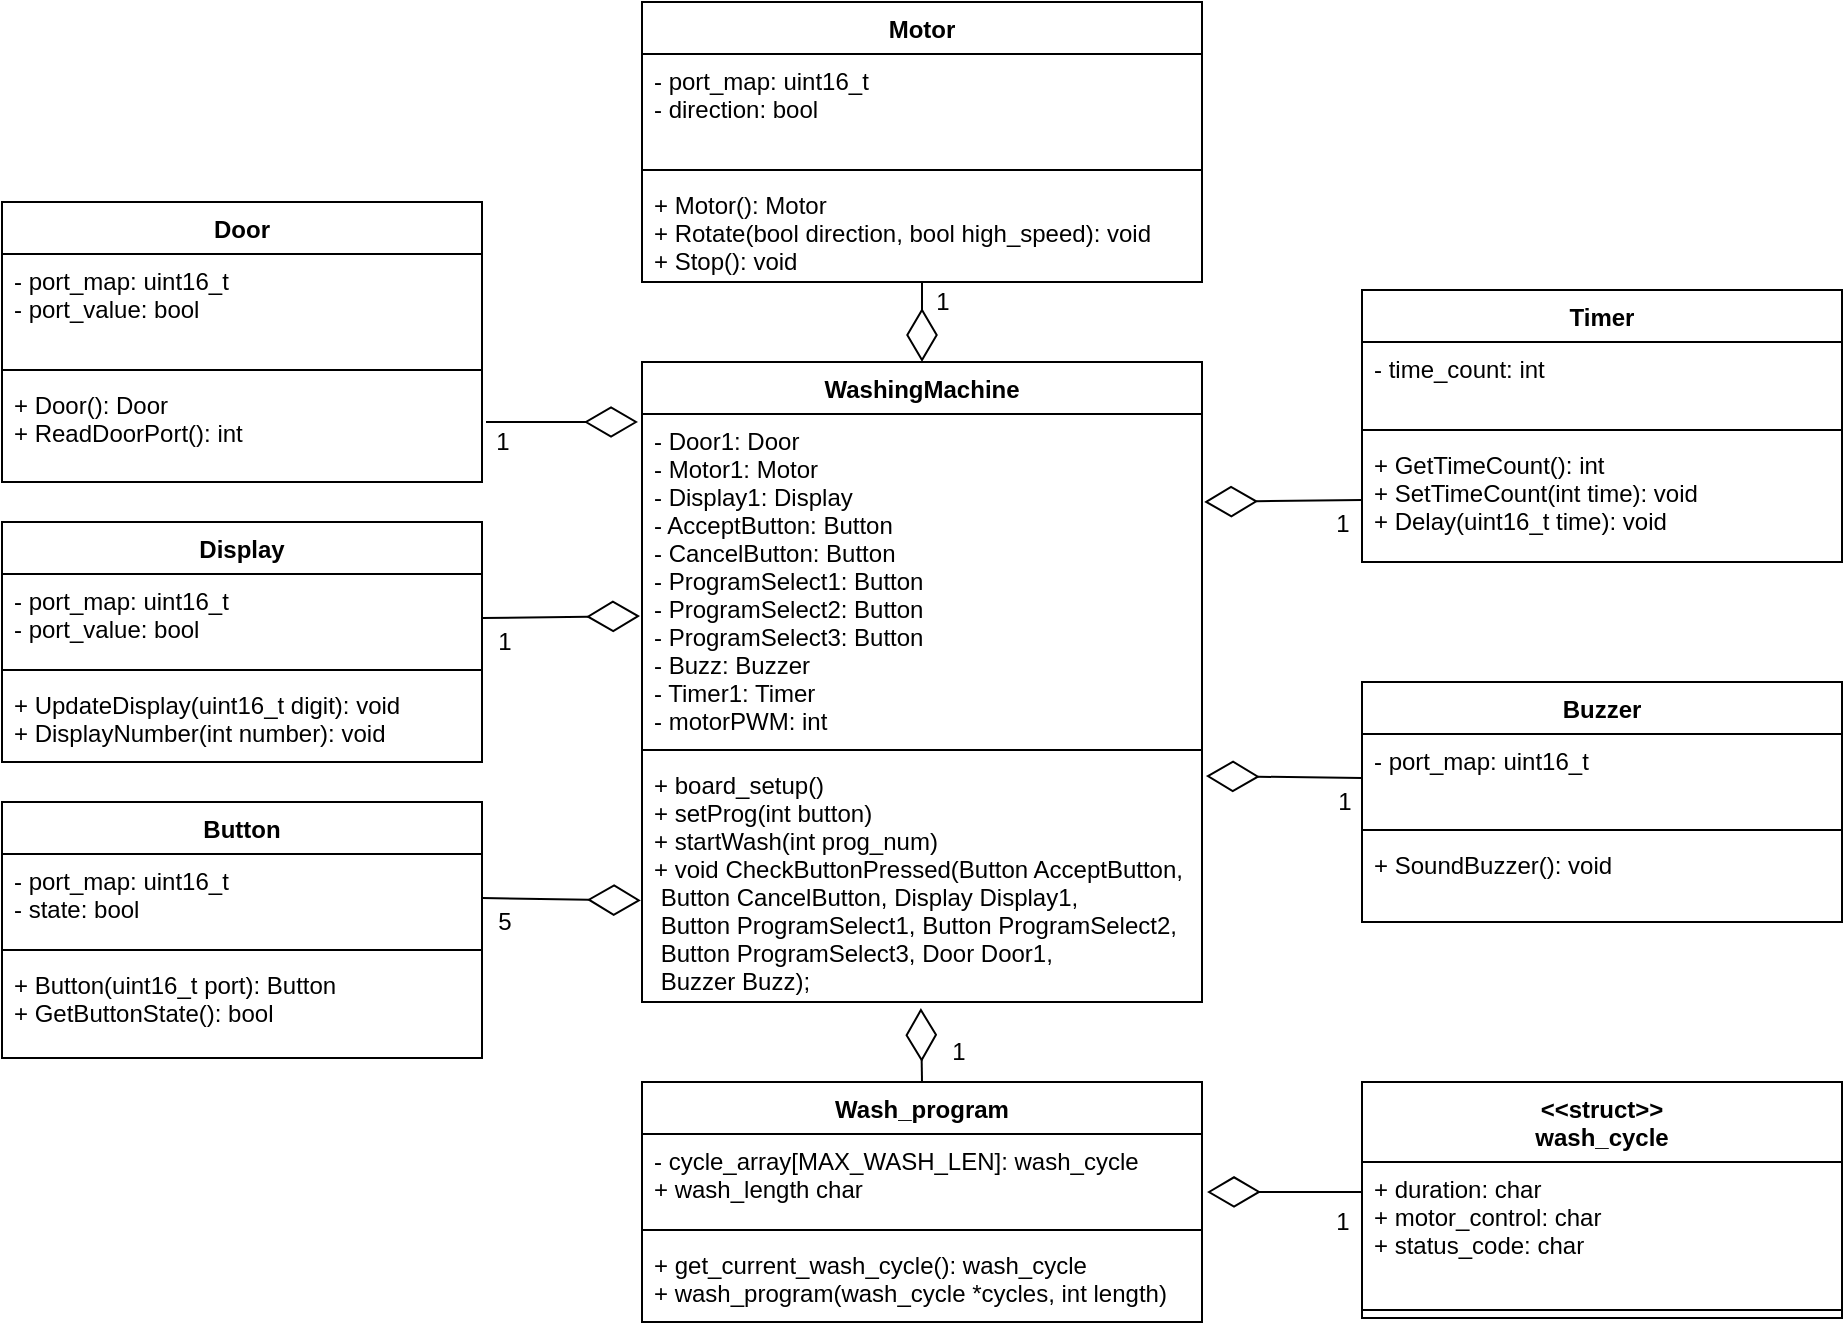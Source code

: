 <mxfile version="12.9.2" type="device"><diagram id="pVsU2oSZBVo4-2c2Bmzq" name="Page-1"><mxGraphModel dx="1000" dy="1004" grid="1" gridSize="10" guides="1" tooltips="1" connect="1" arrows="1" fold="1" page="1" pageScale="1" pageWidth="850" pageHeight="1100" math="0" shadow="0"><root><mxCell id="0"/><mxCell id="1" parent="0"/><mxCell id="GTc1a9FZaYtlcI2hHJO6-22" value="" style="endArrow=diamondThin;endFill=0;endSize=24;html=1;exitX=0;exitY=0.5;exitDx=0;exitDy=0;entryX=1.007;entryY=0.074;entryDx=0;entryDy=0;entryPerimeter=0;" parent="1" edge="1" target="VJXKtaoYKsOkJ8yRL-eg-15" source="hfVv41pX3rPB13CAI_6Z-10"><mxGeometry width="160" relative="1" as="geometry"><mxPoint x="960" y="690" as="sourcePoint"/><mxPoint x="930" y="688" as="targetPoint"/></mxGeometry></mxCell><mxCell id="GTc1a9FZaYtlcI2hHJO6-23" value="1" style="text;html=1;resizable=0;points=[];align=center;verticalAlign=middle;labelBackgroundColor=#ffffff;" parent="GTc1a9FZaYtlcI2hHJO6-22" vertex="1" connectable="0"><mxGeometry x="-0.563" relative="1" as="geometry"><mxPoint x="7.71" y="11.73" as="offset"/></mxGeometry></mxCell><mxCell id="hfVv41pX3rPB13CAI_6Z-5" value="Motor" style="swimlane;fontStyle=1;align=center;verticalAlign=top;childLayout=stackLayout;horizontal=1;startSize=26;horizontalStack=0;resizeParent=1;resizeParentMax=0;resizeLast=0;collapsible=1;marginBottom=0;" parent="1" vertex="1"><mxGeometry x="640" y="300" width="280" height="140" as="geometry"/></mxCell><mxCell id="hfVv41pX3rPB13CAI_6Z-6" value="- port_map: uint16_t&#10;- direction: bool" style="text;strokeColor=none;fillColor=none;align=left;verticalAlign=top;spacingLeft=4;spacingRight=4;overflow=hidden;rotatable=0;points=[[0,0.5],[1,0.5]];portConstraint=eastwest;" parent="hfVv41pX3rPB13CAI_6Z-5" vertex="1"><mxGeometry y="26" width="280" height="54" as="geometry"/></mxCell><mxCell id="hfVv41pX3rPB13CAI_6Z-7" value="" style="line;strokeWidth=1;fillColor=none;align=left;verticalAlign=middle;spacingTop=-1;spacingLeft=3;spacingRight=3;rotatable=0;labelPosition=right;points=[];portConstraint=eastwest;" parent="hfVv41pX3rPB13CAI_6Z-5" vertex="1"><mxGeometry y="80" width="280" height="8" as="geometry"/></mxCell><mxCell id="hfVv41pX3rPB13CAI_6Z-8" value="+ Motor(): Motor&#10;+ Rotate(bool direction, bool high_speed): void&#10;+ Stop(): void" style="text;strokeColor=none;fillColor=none;align=left;verticalAlign=top;spacingLeft=4;spacingRight=4;overflow=hidden;rotatable=0;points=[[0,0.5],[1,0.5]];portConstraint=eastwest;" parent="hfVv41pX3rPB13CAI_6Z-5" vertex="1"><mxGeometry y="88" width="280" height="52" as="geometry"/></mxCell><mxCell id="hfVv41pX3rPB13CAI_6Z-9" value="Buzzer" style="swimlane;fontStyle=1;align=center;verticalAlign=top;childLayout=stackLayout;horizontal=1;startSize=26;horizontalStack=0;resizeParent=1;resizeParentMax=0;resizeLast=0;collapsible=1;marginBottom=0;" parent="1" vertex="1"><mxGeometry x="1000" y="640" width="240" height="120" as="geometry"/></mxCell><mxCell id="hfVv41pX3rPB13CAI_6Z-10" value="- port_map: uint16_t" style="text;strokeColor=none;fillColor=none;align=left;verticalAlign=top;spacingLeft=4;spacingRight=4;overflow=hidden;rotatable=0;points=[[0,0.5],[1,0.5]];portConstraint=eastwest;" parent="hfVv41pX3rPB13CAI_6Z-9" vertex="1"><mxGeometry y="26" width="240" height="44" as="geometry"/></mxCell><mxCell id="hfVv41pX3rPB13CAI_6Z-11" value="" style="line;strokeWidth=1;fillColor=none;align=left;verticalAlign=middle;spacingTop=-1;spacingLeft=3;spacingRight=3;rotatable=0;labelPosition=right;points=[];portConstraint=eastwest;" parent="hfVv41pX3rPB13CAI_6Z-9" vertex="1"><mxGeometry y="70" width="240" height="8" as="geometry"/></mxCell><mxCell id="hfVv41pX3rPB13CAI_6Z-12" value="+ SoundBuzzer(): void" style="text;strokeColor=none;fillColor=none;align=left;verticalAlign=top;spacingLeft=4;spacingRight=4;overflow=hidden;rotatable=0;points=[[0,0.5],[1,0.5]];portConstraint=eastwest;" parent="hfVv41pX3rPB13CAI_6Z-9" vertex="1"><mxGeometry y="78" width="240" height="42" as="geometry"/></mxCell><mxCell id="VJXKtaoYKsOkJ8yRL-eg-2" value="" style="endArrow=diamondThin;endFill=0;endSize=24;html=1;exitX=1;exitY=0.5;exitDx=0;exitDy=0;entryX=-0.002;entryY=0.584;entryDx=0;entryDy=0;entryPerimeter=0;" edge="1" parent="1" source="hfVv41pX3rPB13CAI_6Z-2" target="VJXKtaoYKsOkJ8yRL-eg-15"><mxGeometry width="160" relative="1" as="geometry"><mxPoint x="530" y="678.89" as="sourcePoint"/><mxPoint x="610" y="758.89" as="targetPoint"/></mxGeometry></mxCell><mxCell id="VJXKtaoYKsOkJ8yRL-eg-3" value="5" style="text;html=1;resizable=0;points=[];align=center;verticalAlign=middle;labelBackgroundColor=#ffffff;" vertex="1" connectable="0" parent="VJXKtaoYKsOkJ8yRL-eg-2"><mxGeometry x="-0.563" relative="1" as="geometry"><mxPoint x="-7.14" y="11.73" as="offset"/></mxGeometry></mxCell><mxCell id="VJXKtaoYKsOkJ8yRL-eg-4" value="" style="endArrow=diamondThin;endFill=0;endSize=24;html=1;exitX=1;exitY=0.5;exitDx=0;exitDy=0;" edge="1" parent="1" source="hfVv41pX3rPB13CAI_6Z-14"><mxGeometry width="160" relative="1" as="geometry"><mxPoint x="980" y="630" as="sourcePoint"/><mxPoint x="639" y="607" as="targetPoint"/></mxGeometry></mxCell><mxCell id="VJXKtaoYKsOkJ8yRL-eg-5" value="1" style="text;html=1;resizable=0;points=[];align=center;verticalAlign=middle;labelBackgroundColor=#ffffff;" vertex="1" connectable="0" parent="VJXKtaoYKsOkJ8yRL-eg-4"><mxGeometry x="-0.563" relative="1" as="geometry"><mxPoint x="-7.24" y="12.22" as="offset"/></mxGeometry></mxCell><mxCell id="VJXKtaoYKsOkJ8yRL-eg-6" value="" style="endArrow=diamondThin;endFill=0;endSize=24;html=1;exitX=0;exitY=0.5;exitDx=0;exitDy=0;entryX=1.004;entryY=0.268;entryDx=0;entryDy=0;entryPerimeter=0;" edge="1" parent="1" source="hfVv41pX3rPB13CAI_6Z-25" target="VJXKtaoYKsOkJ8yRL-eg-13"><mxGeometry width="160" relative="1" as="geometry"><mxPoint x="990" y="720" as="sourcePoint"/><mxPoint x="924" y="539" as="targetPoint"/></mxGeometry></mxCell><mxCell id="VJXKtaoYKsOkJ8yRL-eg-7" value="1" style="text;html=1;resizable=0;points=[];align=center;verticalAlign=middle;labelBackgroundColor=#ffffff;" vertex="1" connectable="0" parent="VJXKtaoYKsOkJ8yRL-eg-6"><mxGeometry x="-0.563" relative="1" as="geometry"><mxPoint x="6.57" y="11.1" as="offset"/></mxGeometry></mxCell><mxCell id="VJXKtaoYKsOkJ8yRL-eg-8" value="" style="endArrow=diamondThin;endFill=0;endSize=24;html=1;exitX=0.5;exitY=1;exitDx=0;exitDy=0;exitPerimeter=0;" edge="1" parent="1" source="hfVv41pX3rPB13CAI_6Z-8"><mxGeometry width="160" relative="1" as="geometry"><mxPoint x="1000" y="730" as="sourcePoint"/><mxPoint x="780" y="480" as="targetPoint"/></mxGeometry></mxCell><mxCell id="VJXKtaoYKsOkJ8yRL-eg-9" value="1" style="text;html=1;resizable=0;points=[];align=center;verticalAlign=middle;labelBackgroundColor=#ffffff;" vertex="1" connectable="0" parent="VJXKtaoYKsOkJ8yRL-eg-8"><mxGeometry x="-0.563" relative="1" as="geometry"><mxPoint x="10" y="1.2" as="offset"/></mxGeometry></mxCell><mxCell id="VJXKtaoYKsOkJ8yRL-eg-10" value="" style="endArrow=diamondThin;endFill=0;endSize=24;html=1;" edge="1" parent="1"><mxGeometry width="160" relative="1" as="geometry"><mxPoint x="562" y="510" as="sourcePoint"/><mxPoint x="638" y="510" as="targetPoint"/></mxGeometry></mxCell><mxCell id="VJXKtaoYKsOkJ8yRL-eg-11" value="1" style="text;html=1;resizable=0;points=[];align=center;verticalAlign=middle;labelBackgroundColor=#ffffff;" vertex="1" connectable="0" parent="VJXKtaoYKsOkJ8yRL-eg-10"><mxGeometry x="-0.563" relative="1" as="geometry"><mxPoint x="-8.57" y="10" as="offset"/></mxGeometry></mxCell><mxCell id="VJXKtaoYKsOkJ8yRL-eg-12" value="WashingMachine" style="swimlane;fontStyle=1;align=center;verticalAlign=top;childLayout=stackLayout;horizontal=1;startSize=26;horizontalStack=0;resizeParent=1;resizeParentMax=0;resizeLast=0;collapsible=1;marginBottom=0;" vertex="1" parent="1"><mxGeometry x="640" y="480" width="280" height="320" as="geometry"/></mxCell><mxCell id="VJXKtaoYKsOkJ8yRL-eg-13" value="- Door1: Door&#10;- Motor1: Motor&#10;- Display1: Display&#10;- AcceptButton: Button &#10;- CancelButton: Button &#10;- ProgramSelect1: Button &#10;- ProgramSelect2: Button &#10;- ProgramSelect3: Button &#10;- Buzz: Buzzer&#10;- Timer1: Timer&#10;- motorPWM: int" style="text;strokeColor=none;fillColor=none;align=left;verticalAlign=top;spacingLeft=4;spacingRight=4;overflow=hidden;rotatable=0;points=[[0,0.5],[1,0.5]];portConstraint=eastwest;" vertex="1" parent="VJXKtaoYKsOkJ8yRL-eg-12"><mxGeometry y="26" width="280" height="164" as="geometry"/></mxCell><mxCell id="VJXKtaoYKsOkJ8yRL-eg-14" value="" style="line;strokeWidth=1;fillColor=none;align=left;verticalAlign=middle;spacingTop=-1;spacingLeft=3;spacingRight=3;rotatable=0;labelPosition=right;points=[];portConstraint=eastwest;" vertex="1" parent="VJXKtaoYKsOkJ8yRL-eg-12"><mxGeometry y="190" width="280" height="8" as="geometry"/></mxCell><mxCell id="VJXKtaoYKsOkJ8yRL-eg-15" value="+ board_setup()&#10;+ setProg(int button)&#10;+ startWash(int prog_num)&#10;+ void CheckButtonPressed(Button AcceptButton,&#10; Button CancelButton, Display Display1,&#10; Button ProgramSelect1, Button ProgramSelect2,&#10; Button ProgramSelect3, Door Door1,&#10; Buzzer Buzz);" style="text;strokeColor=none;fillColor=none;align=left;verticalAlign=top;spacingLeft=4;spacingRight=4;overflow=hidden;rotatable=0;points=[[0,0.5],[1,0.5]];portConstraint=eastwest;" vertex="1" parent="VJXKtaoYKsOkJ8yRL-eg-12"><mxGeometry y="198" width="280" height="122" as="geometry"/></mxCell><mxCell id="hfVv41pX3rPB13CAI_6Z-22" value="Timer" style="swimlane;fontStyle=1;align=center;verticalAlign=top;childLayout=stackLayout;horizontal=1;startSize=26;horizontalStack=0;resizeParent=1;resizeParentMax=0;resizeLast=0;collapsible=1;marginBottom=0;" parent="1" vertex="1"><mxGeometry x="1000" y="444" width="240" height="136" as="geometry"/></mxCell><mxCell id="hfVv41pX3rPB13CAI_6Z-23" value="- time_count: int" style="text;strokeColor=none;fillColor=none;align=left;verticalAlign=top;spacingLeft=4;spacingRight=4;overflow=hidden;rotatable=0;points=[[0,0.5],[1,0.5]];portConstraint=eastwest;" parent="hfVv41pX3rPB13CAI_6Z-22" vertex="1"><mxGeometry y="26" width="240" height="40" as="geometry"/></mxCell><mxCell id="hfVv41pX3rPB13CAI_6Z-24" value="" style="line;strokeWidth=1;fillColor=none;align=left;verticalAlign=middle;spacingTop=-1;spacingLeft=3;spacingRight=3;rotatable=0;labelPosition=right;points=[];portConstraint=eastwest;" parent="hfVv41pX3rPB13CAI_6Z-22" vertex="1"><mxGeometry y="66" width="240" height="8" as="geometry"/></mxCell><mxCell id="hfVv41pX3rPB13CAI_6Z-25" value="+ GetTimeCount(): int&#10;+ SetTimeCount(int time): void&#10;+ Delay(uint16_t time): void" style="text;strokeColor=none;fillColor=none;align=left;verticalAlign=top;spacingLeft=4;spacingRight=4;overflow=hidden;rotatable=0;points=[[0,0.5],[1,0.5]];portConstraint=eastwest;" parent="hfVv41pX3rPB13CAI_6Z-22" vertex="1"><mxGeometry y="74" width="240" height="62" as="geometry"/></mxCell><mxCell id="hfVv41pX3rPB13CAI_6Z-13" value="Display" style="swimlane;fontStyle=1;align=center;verticalAlign=top;childLayout=stackLayout;horizontal=1;startSize=26;horizontalStack=0;resizeParent=1;resizeParentMax=0;resizeLast=0;collapsible=1;marginBottom=0;" parent="1" vertex="1"><mxGeometry x="320" y="560" width="240" height="120" as="geometry"/></mxCell><mxCell id="hfVv41pX3rPB13CAI_6Z-14" value="- port_map: uint16_t &#10;- port_value: bool" style="text;strokeColor=none;fillColor=none;align=left;verticalAlign=top;spacingLeft=4;spacingRight=4;overflow=hidden;rotatable=0;points=[[0,0.5],[1,0.5]];portConstraint=eastwest;" parent="hfVv41pX3rPB13CAI_6Z-13" vertex="1"><mxGeometry y="26" width="240" height="44" as="geometry"/></mxCell><mxCell id="hfVv41pX3rPB13CAI_6Z-15" value="" style="line;strokeWidth=1;fillColor=none;align=left;verticalAlign=middle;spacingTop=-1;spacingLeft=3;spacingRight=3;rotatable=0;labelPosition=right;points=[];portConstraint=eastwest;" parent="hfVv41pX3rPB13CAI_6Z-13" vertex="1"><mxGeometry y="70" width="240" height="8" as="geometry"/></mxCell><mxCell id="hfVv41pX3rPB13CAI_6Z-16" value="+ UpdateDisplay(uint16_t digit): void&#10;+ DisplayNumber(int number): void" style="text;strokeColor=none;fillColor=none;align=left;verticalAlign=top;spacingLeft=4;spacingRight=4;overflow=hidden;rotatable=0;points=[[0,0.5],[1,0.5]];portConstraint=eastwest;" parent="hfVv41pX3rPB13CAI_6Z-13" vertex="1"><mxGeometry y="78" width="240" height="42" as="geometry"/></mxCell><mxCell id="TkyrM7YmOiF51EBEwgbs-77" value="Door" style="swimlane;fontStyle=1;align=center;verticalAlign=top;childLayout=stackLayout;horizontal=1;startSize=26;horizontalStack=0;resizeParent=1;resizeParentMax=0;resizeLast=0;collapsible=1;marginBottom=0;" parent="1" vertex="1"><mxGeometry x="320" y="400" width="240" height="140" as="geometry"/></mxCell><mxCell id="TkyrM7YmOiF51EBEwgbs-78" value="- port_map: uint16_t&#10;- port_value: bool" style="text;strokeColor=none;fillColor=none;align=left;verticalAlign=top;spacingLeft=4;spacingRight=4;overflow=hidden;rotatable=0;points=[[0,0.5],[1,0.5]];portConstraint=eastwest;" parent="TkyrM7YmOiF51EBEwgbs-77" vertex="1"><mxGeometry y="26" width="240" height="54" as="geometry"/></mxCell><mxCell id="TkyrM7YmOiF51EBEwgbs-79" value="" style="line;strokeWidth=1;fillColor=none;align=left;verticalAlign=middle;spacingTop=-1;spacingLeft=3;spacingRight=3;rotatable=0;labelPosition=right;points=[];portConstraint=eastwest;" parent="TkyrM7YmOiF51EBEwgbs-77" vertex="1"><mxGeometry y="80" width="240" height="8" as="geometry"/></mxCell><mxCell id="TkyrM7YmOiF51EBEwgbs-80" value="+ Door(): Door&#10;+ ReadDoorPort(): int" style="text;strokeColor=none;fillColor=none;align=left;verticalAlign=top;spacingLeft=4;spacingRight=4;overflow=hidden;rotatable=0;points=[[0,0.5],[1,0.5]];portConstraint=eastwest;" parent="TkyrM7YmOiF51EBEwgbs-77" vertex="1"><mxGeometry y="88" width="240" height="52" as="geometry"/></mxCell><mxCell id="VJXKtaoYKsOkJ8yRL-eg-17" value="" style="endArrow=diamondThin;endFill=0;endSize=24;html=1;exitX=0.5;exitY=0;exitDx=0;exitDy=0;entryX=0.498;entryY=1.025;entryDx=0;entryDy=0;entryPerimeter=0;" edge="1" parent="1" source="VJXKtaoYKsOkJ8yRL-eg-19" target="VJXKtaoYKsOkJ8yRL-eg-15"><mxGeometry width="160" relative="1" as="geometry"><mxPoint x="1300" y="910" as="sourcePoint"/><mxPoint x="780" y="810" as="targetPoint"/></mxGeometry></mxCell><mxCell id="VJXKtaoYKsOkJ8yRL-eg-18" value="1" style="text;html=1;resizable=0;points=[];align=center;verticalAlign=middle;labelBackgroundColor=#ffffff;" vertex="1" connectable="0" parent="VJXKtaoYKsOkJ8yRL-eg-17"><mxGeometry x="-0.563" relative="1" as="geometry"><mxPoint x="-7.24" y="12.22" as="offset"/></mxGeometry></mxCell><mxCell id="VJXKtaoYKsOkJ8yRL-eg-19" value="Wash_program" style="swimlane;fontStyle=1;align=center;verticalAlign=top;childLayout=stackLayout;horizontal=1;startSize=26;horizontalStack=0;resizeParent=1;resizeParentMax=0;resizeLast=0;collapsible=1;marginBottom=0;" vertex="1" parent="1"><mxGeometry x="640" y="840" width="280" height="120" as="geometry"/></mxCell><mxCell id="VJXKtaoYKsOkJ8yRL-eg-20" value="- cycle_array[MAX_WASH_LEN]: wash_cycle&#10;+ wash_length char" style="text;strokeColor=none;fillColor=none;align=left;verticalAlign=top;spacingLeft=4;spacingRight=4;overflow=hidden;rotatable=0;points=[[0,0.5],[1,0.5]];portConstraint=eastwest;" vertex="1" parent="VJXKtaoYKsOkJ8yRL-eg-19"><mxGeometry y="26" width="280" height="44" as="geometry"/></mxCell><mxCell id="VJXKtaoYKsOkJ8yRL-eg-21" value="" style="line;strokeWidth=1;fillColor=none;align=left;verticalAlign=middle;spacingTop=-1;spacingLeft=3;spacingRight=3;rotatable=0;labelPosition=right;points=[];portConstraint=eastwest;" vertex="1" parent="VJXKtaoYKsOkJ8yRL-eg-19"><mxGeometry y="70" width="280" height="8" as="geometry"/></mxCell><mxCell id="VJXKtaoYKsOkJ8yRL-eg-22" value="+ get_current_wash_cycle(): wash_cycle&#10;+ wash_program(wash_cycle *cycles, int length)" style="text;strokeColor=none;fillColor=none;align=left;verticalAlign=top;spacingLeft=4;spacingRight=4;overflow=hidden;rotatable=0;points=[[0,0.5],[1,0.5]];portConstraint=eastwest;" vertex="1" parent="VJXKtaoYKsOkJ8yRL-eg-19"><mxGeometry y="78" width="280" height="42" as="geometry"/></mxCell><mxCell id="hfVv41pX3rPB13CAI_6Z-1" value="Button" style="swimlane;fontStyle=1;align=center;verticalAlign=top;childLayout=stackLayout;horizontal=1;startSize=26;horizontalStack=0;resizeParent=1;resizeParentMax=0;resizeLast=0;collapsible=1;marginBottom=0;" parent="1" vertex="1"><mxGeometry x="320" y="700" width="240" height="128" as="geometry"/></mxCell><mxCell id="hfVv41pX3rPB13CAI_6Z-2" value="- port_map: uint16_t&#10;- state: bool" style="text;strokeColor=none;fillColor=none;align=left;verticalAlign=top;spacingLeft=4;spacingRight=4;overflow=hidden;rotatable=0;points=[[0,0.5],[1,0.5]];portConstraint=eastwest;" parent="hfVv41pX3rPB13CAI_6Z-1" vertex="1"><mxGeometry y="26" width="240" height="44" as="geometry"/></mxCell><mxCell id="hfVv41pX3rPB13CAI_6Z-3" value="" style="line;strokeWidth=1;fillColor=none;align=left;verticalAlign=middle;spacingTop=-1;spacingLeft=3;spacingRight=3;rotatable=0;labelPosition=right;points=[];portConstraint=eastwest;" parent="hfVv41pX3rPB13CAI_6Z-1" vertex="1"><mxGeometry y="70" width="240" height="8" as="geometry"/></mxCell><mxCell id="hfVv41pX3rPB13CAI_6Z-4" value="+ Button(uint16_t port): Button&#10;+ GetButtonState(): bool" style="text;strokeColor=none;fillColor=none;align=left;verticalAlign=top;spacingLeft=4;spacingRight=4;overflow=hidden;rotatable=0;points=[[0,0.5],[1,0.5]];portConstraint=eastwest;" parent="hfVv41pX3rPB13CAI_6Z-1" vertex="1"><mxGeometry y="78" width="240" height="50" as="geometry"/></mxCell><mxCell id="VJXKtaoYKsOkJ8yRL-eg-23" value="1" style="text;html=1;resizable=0;points=[];align=center;verticalAlign=middle;labelBackgroundColor=#ffffff;" vertex="1" connectable="0" parent="1"><mxGeometry x="800.0" y="820.002" as="geometry"><mxPoint x="-2.24" y="5.22" as="offset"/></mxGeometry></mxCell><mxCell id="VJXKtaoYKsOkJ8yRL-eg-24" value="" style="endArrow=diamondThin;endFill=0;endSize=24;html=1;entryX=1.009;entryY=0.659;entryDx=0;entryDy=0;entryPerimeter=0;exitX=0;exitY=0.214;exitDx=0;exitDy=0;exitPerimeter=0;" edge="1" parent="1" source="VJXKtaoYKsOkJ8yRL-eg-27" target="VJXKtaoYKsOkJ8yRL-eg-20"><mxGeometry width="160" relative="1" as="geometry"><mxPoint x="997" y="895" as="sourcePoint"/><mxPoint x="1099.44" y="803.05" as="targetPoint"/></mxGeometry></mxCell><mxCell id="VJXKtaoYKsOkJ8yRL-eg-25" value="1" style="text;html=1;resizable=0;points=[];align=center;verticalAlign=middle;labelBackgroundColor=#ffffff;" vertex="1" connectable="0" parent="VJXKtaoYKsOkJ8yRL-eg-24"><mxGeometry x="-0.563" relative="1" as="geometry"><mxPoint x="7.14" y="15.02" as="offset"/></mxGeometry></mxCell><mxCell id="VJXKtaoYKsOkJ8yRL-eg-26" value="&lt;&lt;struct&gt;&gt;&#10;wash_cycle" style="swimlane;fontStyle=1;align=center;verticalAlign=top;childLayout=stackLayout;horizontal=1;startSize=40;horizontalStack=0;resizeParent=1;resizeParentMax=0;resizeLast=0;collapsible=1;marginBottom=0;" vertex="1" parent="1"><mxGeometry x="1000" y="840" width="240" height="118" as="geometry"/></mxCell><mxCell id="VJXKtaoYKsOkJ8yRL-eg-27" value="+ duration: char&#10;+ motor_control: char&#10;+ status_code: char" style="text;strokeColor=none;fillColor=none;align=left;verticalAlign=top;spacingLeft=4;spacingRight=4;overflow=hidden;rotatable=0;points=[[0,0.5],[1,0.5]];portConstraint=eastwest;" vertex="1" parent="VJXKtaoYKsOkJ8yRL-eg-26"><mxGeometry y="40" width="240" height="70" as="geometry"/></mxCell><mxCell id="VJXKtaoYKsOkJ8yRL-eg-28" value="" style="line;strokeWidth=1;fillColor=none;align=left;verticalAlign=middle;spacingTop=-1;spacingLeft=3;spacingRight=3;rotatable=0;labelPosition=right;points=[];portConstraint=eastwest;" vertex="1" parent="VJXKtaoYKsOkJ8yRL-eg-26"><mxGeometry y="110" width="240" height="8" as="geometry"/></mxCell></root></mxGraphModel></diagram></mxfile>
